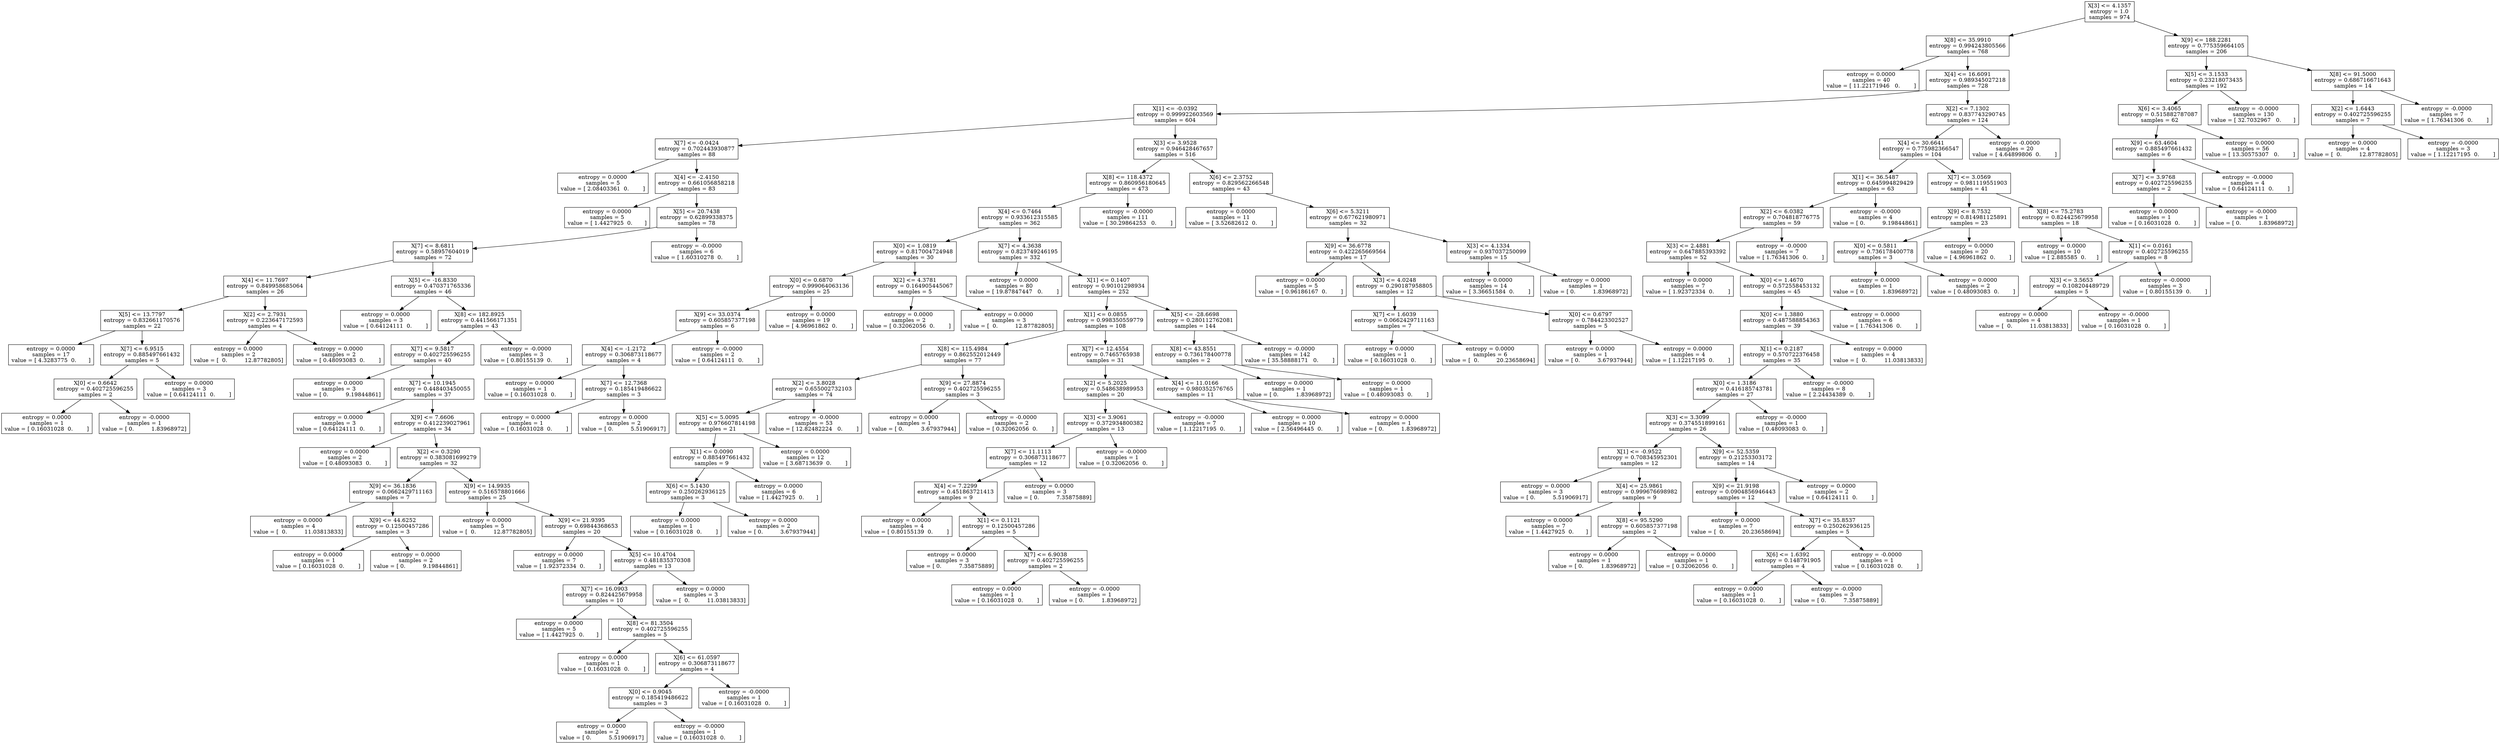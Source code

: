 digraph Tree {
0 [label="X[3] <= 4.1357\nentropy = 1.0\nsamples = 974", shape="box"] ;
1 [label="X[8] <= 35.9910\nentropy = 0.994243805566\nsamples = 768", shape="box"] ;
0 -> 1 ;
2 [label="entropy = 0.0000\nsamples = 40\nvalue = [ 11.22171946   0.        ]", shape="box"] ;
1 -> 2 ;
3 [label="X[4] <= 16.6091\nentropy = 0.989345027218\nsamples = 728", shape="box"] ;
1 -> 3 ;
4 [label="X[1] <= -0.0392\nentropy = 0.999922603569\nsamples = 604", shape="box"] ;
3 -> 4 ;
5 [label="X[7] <= -0.0424\nentropy = 0.702443930877\nsamples = 88", shape="box"] ;
4 -> 5 ;
6 [label="entropy = 0.0000\nsamples = 5\nvalue = [ 2.08403361  0.        ]", shape="box"] ;
5 -> 6 ;
7 [label="X[4] <= -2.4150\nentropy = 0.661056858218\nsamples = 83", shape="box"] ;
5 -> 7 ;
8 [label="entropy = 0.0000\nsamples = 5\nvalue = [ 1.4427925  0.       ]", shape="box"] ;
7 -> 8 ;
9 [label="X[5] <= 20.7438\nentropy = 0.62899338375\nsamples = 78", shape="box"] ;
7 -> 9 ;
10 [label="X[7] <= 8.6811\nentropy = 0.58957604019\nsamples = 72", shape="box"] ;
9 -> 10 ;
11 [label="X[4] <= 11.7697\nentropy = 0.849958685064\nsamples = 26", shape="box"] ;
10 -> 11 ;
12 [label="X[5] <= 13.7797\nentropy = 0.832661170576\nsamples = 22", shape="box"] ;
11 -> 12 ;
13 [label="entropy = 0.0000\nsamples = 17\nvalue = [ 4.3283775  0.       ]", shape="box"] ;
12 -> 13 ;
14 [label="X[7] <= 6.9515\nentropy = 0.885497661432\nsamples = 5", shape="box"] ;
12 -> 14 ;
15 [label="X[0] <= 0.6642\nentropy = 0.402725596255\nsamples = 2", shape="box"] ;
14 -> 15 ;
16 [label="entropy = 0.0000\nsamples = 1\nvalue = [ 0.16031028  0.        ]", shape="box"] ;
15 -> 16 ;
17 [label="entropy = -0.0000\nsamples = 1\nvalue = [ 0.          1.83968972]", shape="box"] ;
15 -> 17 ;
18 [label="entropy = 0.0000\nsamples = 3\nvalue = [ 0.64124111  0.        ]", shape="box"] ;
14 -> 18 ;
19 [label="X[2] <= 2.7931\nentropy = 0.223647172593\nsamples = 4", shape="box"] ;
11 -> 19 ;
20 [label="entropy = 0.0000\nsamples = 2\nvalue = [  0.          12.87782805]", shape="box"] ;
19 -> 20 ;
21 [label="entropy = 0.0000\nsamples = 2\nvalue = [ 0.48093083  0.        ]", shape="box"] ;
19 -> 21 ;
22 [label="X[5] <= -16.8330\nentropy = 0.470371765336\nsamples = 46", shape="box"] ;
10 -> 22 ;
23 [label="entropy = 0.0000\nsamples = 3\nvalue = [ 0.64124111  0.        ]", shape="box"] ;
22 -> 23 ;
24 [label="X[8] <= 182.8925\nentropy = 0.441566171351\nsamples = 43", shape="box"] ;
22 -> 24 ;
25 [label="X[7] <= 9.5817\nentropy = 0.402725596255\nsamples = 40", shape="box"] ;
24 -> 25 ;
26 [label="entropy = 0.0000\nsamples = 3\nvalue = [ 0.          9.19844861]", shape="box"] ;
25 -> 26 ;
27 [label="X[7] <= 10.1945\nentropy = 0.448403450055\nsamples = 37", shape="box"] ;
25 -> 27 ;
28 [label="entropy = 0.0000\nsamples = 3\nvalue = [ 0.64124111  0.        ]", shape="box"] ;
27 -> 28 ;
29 [label="X[9] <= 7.6606\nentropy = 0.412239027961\nsamples = 34", shape="box"] ;
27 -> 29 ;
30 [label="entropy = 0.0000\nsamples = 2\nvalue = [ 0.48093083  0.        ]", shape="box"] ;
29 -> 30 ;
31 [label="X[2] <= 0.3290\nentropy = 0.383081699279\nsamples = 32", shape="box"] ;
29 -> 31 ;
32 [label="X[9] <= 36.1836\nentropy = 0.0662429711163\nsamples = 7", shape="box"] ;
31 -> 32 ;
33 [label="entropy = 0.0000\nsamples = 4\nvalue = [  0.          11.03813833]", shape="box"] ;
32 -> 33 ;
34 [label="X[9] <= 44.6252\nentropy = 0.12500457286\nsamples = 3", shape="box"] ;
32 -> 34 ;
35 [label="entropy = 0.0000\nsamples = 1\nvalue = [ 0.16031028  0.        ]", shape="box"] ;
34 -> 35 ;
36 [label="entropy = 0.0000\nsamples = 2\nvalue = [ 0.          9.19844861]", shape="box"] ;
34 -> 36 ;
37 [label="X[9] <= 14.9935\nentropy = 0.516578801666\nsamples = 25", shape="box"] ;
31 -> 37 ;
38 [label="entropy = 0.0000\nsamples = 5\nvalue = [  0.          12.87782805]", shape="box"] ;
37 -> 38 ;
39 [label="X[9] <= 21.9395\nentropy = 0.69844368653\nsamples = 20", shape="box"] ;
37 -> 39 ;
40 [label="entropy = 0.0000\nsamples = 7\nvalue = [ 1.92372334  0.        ]", shape="box"] ;
39 -> 40 ;
41 [label="X[5] <= 10.4704\nentropy = 0.481835370308\nsamples = 13", shape="box"] ;
39 -> 41 ;
42 [label="X[7] <= 16.0903\nentropy = 0.824425679958\nsamples = 10", shape="box"] ;
41 -> 42 ;
43 [label="entropy = 0.0000\nsamples = 5\nvalue = [ 1.4427925  0.       ]", shape="box"] ;
42 -> 43 ;
44 [label="X[8] <= 81.3504\nentropy = 0.402725596255\nsamples = 5", shape="box"] ;
42 -> 44 ;
45 [label="entropy = 0.0000\nsamples = 1\nvalue = [ 0.16031028  0.        ]", shape="box"] ;
44 -> 45 ;
46 [label="X[6] <= 61.0597\nentropy = 0.306873118677\nsamples = 4", shape="box"] ;
44 -> 46 ;
47 [label="X[0] <= 0.9045\nentropy = 0.185419486622\nsamples = 3", shape="box"] ;
46 -> 47 ;
48 [label="entropy = 0.0000\nsamples = 2\nvalue = [ 0.          5.51906917]", shape="box"] ;
47 -> 48 ;
49 [label="entropy = -0.0000\nsamples = 1\nvalue = [ 0.16031028  0.        ]", shape="box"] ;
47 -> 49 ;
50 [label="entropy = -0.0000\nsamples = 1\nvalue = [ 0.16031028  0.        ]", shape="box"] ;
46 -> 50 ;
51 [label="entropy = 0.0000\nsamples = 3\nvalue = [  0.          11.03813833]", shape="box"] ;
41 -> 51 ;
52 [label="entropy = -0.0000\nsamples = 3\nvalue = [ 0.80155139  0.        ]", shape="box"] ;
24 -> 52 ;
53 [label="entropy = -0.0000\nsamples = 6\nvalue = [ 1.60310278  0.        ]", shape="box"] ;
9 -> 53 ;
54 [label="X[3] <= 3.9528\nentropy = 0.946428467657\nsamples = 516", shape="box"] ;
4 -> 54 ;
55 [label="X[8] <= 118.4372\nentropy = 0.860956180645\nsamples = 473", shape="box"] ;
54 -> 55 ;
56 [label="X[4] <= 0.7464\nentropy = 0.933612315585\nsamples = 362", shape="box"] ;
55 -> 56 ;
57 [label="X[0] <= 1.0819\nentropy = 0.817004724948\nsamples = 30", shape="box"] ;
56 -> 57 ;
58 [label="X[0] <= 0.6870\nentropy = 0.999064063136\nsamples = 25", shape="box"] ;
57 -> 58 ;
59 [label="X[9] <= 33.0374\nentropy = 0.605857377198\nsamples = 6", shape="box"] ;
58 -> 59 ;
60 [label="X[4] <= -1.2172\nentropy = 0.306873118677\nsamples = 4", shape="box"] ;
59 -> 60 ;
61 [label="entropy = 0.0000\nsamples = 1\nvalue = [ 0.16031028  0.        ]", shape="box"] ;
60 -> 61 ;
62 [label="X[7] <= 12.7368\nentropy = 0.185419486622\nsamples = 3", shape="box"] ;
60 -> 62 ;
63 [label="entropy = 0.0000\nsamples = 1\nvalue = [ 0.16031028  0.        ]", shape="box"] ;
62 -> 63 ;
64 [label="entropy = 0.0000\nsamples = 2\nvalue = [ 0.          5.51906917]", shape="box"] ;
62 -> 64 ;
65 [label="entropy = -0.0000\nsamples = 2\nvalue = [ 0.64124111  0.        ]", shape="box"] ;
59 -> 65 ;
66 [label="entropy = 0.0000\nsamples = 19\nvalue = [ 4.96961862  0.        ]", shape="box"] ;
58 -> 66 ;
67 [label="X[2] <= 4.3781\nentropy = 0.164905445067\nsamples = 5", shape="box"] ;
57 -> 67 ;
68 [label="entropy = 0.0000\nsamples = 2\nvalue = [ 0.32062056  0.        ]", shape="box"] ;
67 -> 68 ;
69 [label="entropy = 0.0000\nsamples = 3\nvalue = [  0.          12.87782805]", shape="box"] ;
67 -> 69 ;
70 [label="X[7] <= 4.3638\nentropy = 0.823749246195\nsamples = 332", shape="box"] ;
56 -> 70 ;
71 [label="entropy = 0.0000\nsamples = 80\nvalue = [ 19.87847447   0.        ]", shape="box"] ;
70 -> 71 ;
72 [label="X[1] <= 0.1407\nentropy = 0.90101298934\nsamples = 252", shape="box"] ;
70 -> 72 ;
73 [label="X[1] <= 0.0855\nentropy = 0.998350559779\nsamples = 108", shape="box"] ;
72 -> 73 ;
74 [label="X[8] <= 115.4984\nentropy = 0.862552012449\nsamples = 77", shape="box"] ;
73 -> 74 ;
75 [label="X[2] <= 3.8028\nentropy = 0.655002732103\nsamples = 74", shape="box"] ;
74 -> 75 ;
76 [label="X[5] <= 5.0095\nentropy = 0.976607814198\nsamples = 21", shape="box"] ;
75 -> 76 ;
77 [label="X[1] <= 0.0090\nentropy = 0.885497661432\nsamples = 9", shape="box"] ;
76 -> 77 ;
78 [label="X[6] <= 5.1430\nentropy = 0.250262936125\nsamples = 3", shape="box"] ;
77 -> 78 ;
79 [label="entropy = 0.0000\nsamples = 1\nvalue = [ 0.16031028  0.        ]", shape="box"] ;
78 -> 79 ;
80 [label="entropy = 0.0000\nsamples = 2\nvalue = [ 0.          3.67937944]", shape="box"] ;
78 -> 80 ;
81 [label="entropy = 0.0000\nsamples = 6\nvalue = [ 1.4427925  0.       ]", shape="box"] ;
77 -> 81 ;
82 [label="entropy = 0.0000\nsamples = 12\nvalue = [ 3.68713639  0.        ]", shape="box"] ;
76 -> 82 ;
83 [label="entropy = -0.0000\nsamples = 53\nvalue = [ 12.82482224   0.        ]", shape="box"] ;
75 -> 83 ;
84 [label="X[9] <= 27.8874\nentropy = 0.402725596255\nsamples = 3", shape="box"] ;
74 -> 84 ;
85 [label="entropy = 0.0000\nsamples = 1\nvalue = [ 0.          3.67937944]", shape="box"] ;
84 -> 85 ;
86 [label="entropy = -0.0000\nsamples = 2\nvalue = [ 0.32062056  0.        ]", shape="box"] ;
84 -> 86 ;
87 [label="X[7] <= 12.4554\nentropy = 0.7465765938\nsamples = 31", shape="box"] ;
73 -> 87 ;
88 [label="X[2] <= 5.2025\nentropy = 0.548638989953\nsamples = 20", shape="box"] ;
87 -> 88 ;
89 [label="X[3] <= 3.9061\nentropy = 0.372934800382\nsamples = 13", shape="box"] ;
88 -> 89 ;
90 [label="X[7] <= 11.1113\nentropy = 0.306873118677\nsamples = 12", shape="box"] ;
89 -> 90 ;
91 [label="X[4] <= 7.2299\nentropy = 0.451863721413\nsamples = 9", shape="box"] ;
90 -> 91 ;
92 [label="entropy = 0.0000\nsamples = 4\nvalue = [ 0.80155139  0.        ]", shape="box"] ;
91 -> 92 ;
93 [label="X[1] <= 0.1121\nentropy = 0.12500457286\nsamples = 5", shape="box"] ;
91 -> 93 ;
94 [label="entropy = 0.0000\nsamples = 3\nvalue = [ 0.          7.35875889]", shape="box"] ;
93 -> 94 ;
95 [label="X[7] <= 6.9038\nentropy = 0.402725596255\nsamples = 2", shape="box"] ;
93 -> 95 ;
96 [label="entropy = 0.0000\nsamples = 1\nvalue = [ 0.16031028  0.        ]", shape="box"] ;
95 -> 96 ;
97 [label="entropy = -0.0000\nsamples = 1\nvalue = [ 0.          1.83968972]", shape="box"] ;
95 -> 97 ;
98 [label="entropy = 0.0000\nsamples = 3\nvalue = [ 0.          7.35875889]", shape="box"] ;
90 -> 98 ;
99 [label="entropy = -0.0000\nsamples = 1\nvalue = [ 0.32062056  0.        ]", shape="box"] ;
89 -> 99 ;
100 [label="entropy = -0.0000\nsamples = 7\nvalue = [ 1.12217195  0.        ]", shape="box"] ;
88 -> 100 ;
101 [label="X[4] <= 11.0166\nentropy = 0.980352576765\nsamples = 11", shape="box"] ;
87 -> 101 ;
102 [label="entropy = 0.0000\nsamples = 10\nvalue = [ 2.56496445  0.        ]", shape="box"] ;
101 -> 102 ;
103 [label="entropy = 0.0000\nsamples = 1\nvalue = [ 0.          1.83968972]", shape="box"] ;
101 -> 103 ;
104 [label="X[5] <= -28.6698\nentropy = 0.280112762081\nsamples = 144", shape="box"] ;
72 -> 104 ;
105 [label="X[8] <= 43.8551\nentropy = 0.736178400778\nsamples = 2", shape="box"] ;
104 -> 105 ;
106 [label="entropy = 0.0000\nsamples = 1\nvalue = [ 0.          1.83968972]", shape="box"] ;
105 -> 106 ;
107 [label="entropy = 0.0000\nsamples = 1\nvalue = [ 0.48093083  0.        ]", shape="box"] ;
105 -> 107 ;
108 [label="entropy = -0.0000\nsamples = 142\nvalue = [ 35.58888171   0.        ]", shape="box"] ;
104 -> 108 ;
109 [label="entropy = -0.0000\nsamples = 111\nvalue = [ 30.29864253   0.        ]", shape="box"] ;
55 -> 109 ;
110 [label="X[6] <= 2.3752\nentropy = 0.829562266548\nsamples = 43", shape="box"] ;
54 -> 110 ;
111 [label="entropy = 0.0000\nsamples = 11\nvalue = [ 3.52682612  0.        ]", shape="box"] ;
110 -> 111 ;
112 [label="X[6] <= 5.3211\nentropy = 0.677621980971\nsamples = 32", shape="box"] ;
110 -> 112 ;
113 [label="X[9] <= 36.6778\nentropy = 0.422265669564\nsamples = 17", shape="box"] ;
112 -> 113 ;
114 [label="entropy = 0.0000\nsamples = 5\nvalue = [ 0.96186167  0.        ]", shape="box"] ;
113 -> 114 ;
115 [label="X[3] <= 4.0248\nentropy = 0.290187958805\nsamples = 12", shape="box"] ;
113 -> 115 ;
116 [label="X[7] <= 1.6039\nentropy = 0.0662429711163\nsamples = 7", shape="box"] ;
115 -> 116 ;
117 [label="entropy = 0.0000\nsamples = 1\nvalue = [ 0.16031028  0.        ]", shape="box"] ;
116 -> 117 ;
118 [label="entropy = 0.0000\nsamples = 6\nvalue = [  0.          20.23658694]", shape="box"] ;
116 -> 118 ;
119 [label="X[0] <= 0.6797\nentropy = 0.784423302527\nsamples = 5", shape="box"] ;
115 -> 119 ;
120 [label="entropy = 0.0000\nsamples = 1\nvalue = [ 0.          3.67937944]", shape="box"] ;
119 -> 120 ;
121 [label="entropy = 0.0000\nsamples = 4\nvalue = [ 1.12217195  0.        ]", shape="box"] ;
119 -> 121 ;
122 [label="X[3] <= 4.1334\nentropy = 0.937037250099\nsamples = 15", shape="box"] ;
112 -> 122 ;
123 [label="entropy = 0.0000\nsamples = 14\nvalue = [ 3.36651584  0.        ]", shape="box"] ;
122 -> 123 ;
124 [label="entropy = 0.0000\nsamples = 1\nvalue = [ 0.          1.83968972]", shape="box"] ;
122 -> 124 ;
125 [label="X[2] <= 7.1302\nentropy = 0.837743290745\nsamples = 124", shape="box"] ;
3 -> 125 ;
126 [label="X[4] <= 30.6641\nentropy = 0.775982366547\nsamples = 104", shape="box"] ;
125 -> 126 ;
127 [label="X[1] <= 36.5487\nentropy = 0.645994829429\nsamples = 63", shape="box"] ;
126 -> 127 ;
128 [label="X[2] <= 6.0382\nentropy = 0.704818776775\nsamples = 59", shape="box"] ;
127 -> 128 ;
129 [label="X[3] <= 2.4881\nentropy = 0.647885393392\nsamples = 52", shape="box"] ;
128 -> 129 ;
130 [label="entropy = 0.0000\nsamples = 7\nvalue = [ 1.92372334  0.        ]", shape="box"] ;
129 -> 130 ;
131 [label="X[0] <= 1.4670\nentropy = 0.572558453132\nsamples = 45", shape="box"] ;
129 -> 131 ;
132 [label="X[0] <= 1.3880\nentropy = 0.487588854363\nsamples = 39", shape="box"] ;
131 -> 132 ;
133 [label="X[1] <= 0.2187\nentropy = 0.570722376458\nsamples = 35", shape="box"] ;
132 -> 133 ;
134 [label="X[0] <= 1.3186\nentropy = 0.416185743781\nsamples = 27", shape="box"] ;
133 -> 134 ;
135 [label="X[3] <= 3.3099\nentropy = 0.374551899161\nsamples = 26", shape="box"] ;
134 -> 135 ;
136 [label="X[1] <= -0.9522\nentropy = 0.708345952301\nsamples = 12", shape="box"] ;
135 -> 136 ;
137 [label="entropy = 0.0000\nsamples = 3\nvalue = [ 0.          5.51906917]", shape="box"] ;
136 -> 137 ;
138 [label="X[4] <= 25.9861\nentropy = 0.999676698982\nsamples = 9", shape="box"] ;
136 -> 138 ;
139 [label="entropy = 0.0000\nsamples = 7\nvalue = [ 1.4427925  0.       ]", shape="box"] ;
138 -> 139 ;
140 [label="X[8] <= 95.5290\nentropy = 0.605857377198\nsamples = 2", shape="box"] ;
138 -> 140 ;
141 [label="entropy = 0.0000\nsamples = 1\nvalue = [ 0.          1.83968972]", shape="box"] ;
140 -> 141 ;
142 [label="entropy = 0.0000\nsamples = 1\nvalue = [ 0.32062056  0.        ]", shape="box"] ;
140 -> 142 ;
143 [label="X[9] <= 52.5359\nentropy = 0.21253303172\nsamples = 14", shape="box"] ;
135 -> 143 ;
144 [label="X[9] <= 21.9198\nentropy = 0.0904856946443\nsamples = 12", shape="box"] ;
143 -> 144 ;
145 [label="entropy = 0.0000\nsamples = 7\nvalue = [  0.          20.23658694]", shape="box"] ;
144 -> 145 ;
146 [label="X[7] <= 35.8537\nentropy = 0.250262936125\nsamples = 5", shape="box"] ;
144 -> 146 ;
147 [label="X[6] <= 1.6392\nentropy = 0.148791905\nsamples = 4", shape="box"] ;
146 -> 147 ;
148 [label="entropy = 0.0000\nsamples = 1\nvalue = [ 0.16031028  0.        ]", shape="box"] ;
147 -> 148 ;
149 [label="entropy = -0.0000\nsamples = 3\nvalue = [ 0.          7.35875889]", shape="box"] ;
147 -> 149 ;
150 [label="entropy = -0.0000\nsamples = 1\nvalue = [ 0.16031028  0.        ]", shape="box"] ;
146 -> 150 ;
151 [label="entropy = 0.0000\nsamples = 2\nvalue = [ 0.64124111  0.        ]", shape="box"] ;
143 -> 151 ;
152 [label="entropy = -0.0000\nsamples = 1\nvalue = [ 0.48093083  0.        ]", shape="box"] ;
134 -> 152 ;
153 [label="entropy = -0.0000\nsamples = 8\nvalue = [ 2.24434389  0.        ]", shape="box"] ;
133 -> 153 ;
154 [label="entropy = 0.0000\nsamples = 4\nvalue = [  0.          11.03813833]", shape="box"] ;
132 -> 154 ;
155 [label="entropy = 0.0000\nsamples = 6\nvalue = [ 1.76341306  0.        ]", shape="box"] ;
131 -> 155 ;
156 [label="entropy = -0.0000\nsamples = 7\nvalue = [ 1.76341306  0.        ]", shape="box"] ;
128 -> 156 ;
157 [label="entropy = -0.0000\nsamples = 4\nvalue = [ 0.          9.19844861]", shape="box"] ;
127 -> 157 ;
158 [label="X[7] <= 3.0569\nentropy = 0.981119551903\nsamples = 41", shape="box"] ;
126 -> 158 ;
159 [label="X[9] <= 8.7532\nentropy = 0.814981125891\nsamples = 23", shape="box"] ;
158 -> 159 ;
160 [label="X[0] <= 0.5811\nentropy = 0.736178400778\nsamples = 3", shape="box"] ;
159 -> 160 ;
161 [label="entropy = 0.0000\nsamples = 1\nvalue = [ 0.          1.83968972]", shape="box"] ;
160 -> 161 ;
162 [label="entropy = 0.0000\nsamples = 2\nvalue = [ 0.48093083  0.        ]", shape="box"] ;
160 -> 162 ;
163 [label="entropy = 0.0000\nsamples = 20\nvalue = [ 4.96961862  0.        ]", shape="box"] ;
159 -> 163 ;
164 [label="X[8] <= 75.2783\nentropy = 0.824425679958\nsamples = 18", shape="box"] ;
158 -> 164 ;
165 [label="entropy = 0.0000\nsamples = 10\nvalue = [ 2.885585  0.      ]", shape="box"] ;
164 -> 165 ;
166 [label="X[1] <= 0.0161\nentropy = 0.402725596255\nsamples = 8", shape="box"] ;
164 -> 166 ;
167 [label="X[3] <= 3.5653\nentropy = 0.108204489729\nsamples = 5", shape="box"] ;
166 -> 167 ;
168 [label="entropy = 0.0000\nsamples = 4\nvalue = [  0.          11.03813833]", shape="box"] ;
167 -> 168 ;
169 [label="entropy = -0.0000\nsamples = 1\nvalue = [ 0.16031028  0.        ]", shape="box"] ;
167 -> 169 ;
170 [label="entropy = -0.0000\nsamples = 3\nvalue = [ 0.80155139  0.        ]", shape="box"] ;
166 -> 170 ;
171 [label="entropy = -0.0000\nsamples = 20\nvalue = [ 4.64899806  0.        ]", shape="box"] ;
125 -> 171 ;
172 [label="X[9] <= 188.2281\nentropy = 0.775359664105\nsamples = 206", shape="box"] ;
0 -> 172 ;
173 [label="X[5] <= 3.1533\nentropy = 0.23218073435\nsamples = 192", shape="box"] ;
172 -> 173 ;
174 [label="X[6] <= 3.4065\nentropy = 0.515882787087\nsamples = 62", shape="box"] ;
173 -> 174 ;
175 [label="X[9] <= 63.4604\nentropy = 0.885497661432\nsamples = 6", shape="box"] ;
174 -> 175 ;
176 [label="X[7] <= 3.9768\nentropy = 0.402725596255\nsamples = 2", shape="box"] ;
175 -> 176 ;
177 [label="entropy = 0.0000\nsamples = 1\nvalue = [ 0.16031028  0.        ]", shape="box"] ;
176 -> 177 ;
178 [label="entropy = -0.0000\nsamples = 1\nvalue = [ 0.          1.83968972]", shape="box"] ;
176 -> 178 ;
179 [label="entropy = -0.0000\nsamples = 4\nvalue = [ 0.64124111  0.        ]", shape="box"] ;
175 -> 179 ;
180 [label="entropy = 0.0000\nsamples = 56\nvalue = [ 13.30575307   0.        ]", shape="box"] ;
174 -> 180 ;
181 [label="entropy = -0.0000\nsamples = 130\nvalue = [ 32.7032967   0.       ]", shape="box"] ;
173 -> 181 ;
182 [label="X[8] <= 91.5000\nentropy = 0.686716671643\nsamples = 14", shape="box"] ;
172 -> 182 ;
183 [label="X[2] <= 1.6443\nentropy = 0.402725596255\nsamples = 7", shape="box"] ;
182 -> 183 ;
184 [label="entropy = 0.0000\nsamples = 4\nvalue = [  0.          12.87782805]", shape="box"] ;
183 -> 184 ;
185 [label="entropy = -0.0000\nsamples = 3\nvalue = [ 1.12217195  0.        ]", shape="box"] ;
183 -> 185 ;
186 [label="entropy = -0.0000\nsamples = 7\nvalue = [ 1.76341306  0.        ]", shape="box"] ;
182 -> 186 ;
}